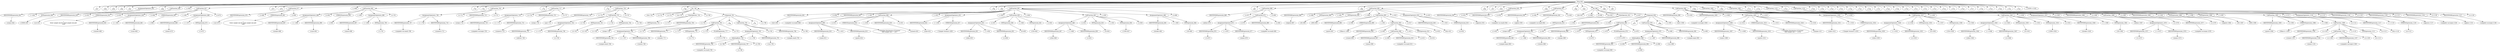 digraph {

"Prog_636"->"<
>637";
"Prog_636"->"<
>638";
"Prog_636"->"<
>639";
"Prog_636"->"<
>640";
"Prog_636"->"<
>641";
"Prog_636"->"AssignmentOpetators_642";
"AssignmentOpetators_642"->"IDENTIFIERExpression_643";
"IDENTIFIERExpression_643"->"<nreps>644";
"AssignmentOpetators_642"->"<=>645";
"AssignmentOpetators_642"->"INTExpression_646";
"INTExpression_646"->"<10000>647";
"Prog_636"->"<
>648";
"Prog_636"->"CallFunction_649";
"CallFunction_649"->"IDENTIFIERExpression_650";
"IDENTIFIERExpression_650"->"<cat>651";
"CallFunction_649"->"<(>652";
"CallFunction_649"->"STRINGExpression_653";
"STRINGExpression_653"->"<\nEnter sample size for small sample size plot \n>654";
"CallFunction_649"->"<)>655";
"Prog_636"->"<;>656";
"Prog_636"->"CallFunction_657";
"CallFunction_657"->"AssignmentOpetators_658";
"AssignmentOpetators_658"->"IDENTIFIERExpression_659";
"IDENTIFIERExpression_659"->"<nsmall>660";
"AssignmentOpetators_658"->"<<->661";
"AssignmentOpetators_658"->"IDENTIFIERExpression_662";
"IDENTIFIERExpression_662"->"<scan>663";
"CallFunction_657"->"<(>664";
"CallFunction_657"->"STRINGExpression_665";
"STRINGExpression_665"->"<>666";
"CallFunction_657"->"<,>667";
"CallFunction_657"->"AssignmentOpetators_668";
"AssignmentOpetators_668"->"IDENTIFIERExpression_669";
"IDENTIFIERExpression_669"->"<nmax>670";
"AssignmentOpetators_668"->"<=>671";
"AssignmentOpetators_668"->"INTExpression_672";
"INTExpression_672"->"<1>673";
"CallFunction_657"->"<)>674";
"Prog_636"->"<
>675";
"Prog_636"->"<
>676";
"Prog_636"->"CallFunction_677";
"CallFunction_677"->"IDENTIFIERExpression_678";
"IDENTIFIERExpression_678"->"<cat>679";
"CallFunction_677"->"<(>680";
"CallFunction_677"->"STRINGExpression_681";
"STRINGExpression_681"->"<\nEnter sample size for large sample size plot \n>682";
"CallFunction_677"->"<)>683";
"Prog_636"->"<;>684";
"Prog_636"->"CallFunction_685";
"CallFunction_685"->"AssignmentOpetators_686";
"AssignmentOpetators_686"->"IDENTIFIERExpression_687";
"IDENTIFIERExpression_687"->"<nlarge>688";
"AssignmentOpetators_686"->"<<->689";
"AssignmentOpetators_686"->"IDENTIFIERExpression_690";
"IDENTIFIERExpression_690"->"<scan>691";
"CallFunction_685"->"<(>692";
"CallFunction_685"->"STRINGExpression_693";
"STRINGExpression_693"->"<>694";
"CallFunction_685"->"<,>695";
"CallFunction_685"->"AssignmentOpetators_696";
"AssignmentOpetators_696"->"IDENTIFIERExpression_697";
"IDENTIFIERExpression_697"->"<nmax>698";
"AssignmentOpetators_696"->"<=>699";
"AssignmentOpetators_696"->"INTExpression_700";
"INTExpression_700"->"<1>701";
"CallFunction_685"->"<)>702";
"Prog_636"->"<
>703";
"Prog_636"->"<
>704";
"Prog_636"->"CallFunction_705";
"CallFunction_705"->"AssignmentOpetators_706";
"AssignmentOpetators_706"->"IDENTIFIERExpression_707";
"IDENTIFIERExpression_707"->"<sampdist.var.small>708";
"AssignmentOpetators_706"->"<<->709";
"AssignmentOpetators_706"->"IDENTIFIERExpression_710";
"IDENTIFIERExpression_710"->"<numeric>711";
"CallFunction_705"->"<(>712";
"CallFunction_705"->"IDENTIFIERExpression_713";
"IDENTIFIERExpression_713"->"<nreps>714";
"CallFunction_705"->"<)>715";
"Prog_636"->"<
>716";
"Prog_636"->"CallFunction_717";
"CallFunction_717"->"AssignmentOpetators_718";
"AssignmentOpetators_718"->"IDENTIFIERExpression_719";
"IDENTIFIERExpression_719"->"<sampdist.var.large>720";
"AssignmentOpetators_718"->"<<->721";
"AssignmentOpetators_718"->"IDENTIFIERExpression_722";
"IDENTIFIERExpression_722"->"<numeric>723";
"CallFunction_717"->"<(>724";
"CallFunction_717"->"IDENTIFIERExpression_725";
"IDENTIFIERExpression_725"->"<nreps>726";
"CallFunction_717"->"<)>727";
"Prog_636"->"<
>728";
"Prog_636"->"CallFunction_729";
"CallFunction_729"->"IDENTIFIERExpression_730";
"IDENTIFIERExpression_730"->"<par>731";
"CallFunction_729"->"<(>732";
"CallFunction_729"->"CallFunction_733";
"CallFunction_733"->"AssignmentOpetators_734";
"AssignmentOpetators_734"->"IDENTIFIERExpression_735";
"IDENTIFIERExpression_735"->"<mfrow>736";
"AssignmentOpetators_734"->"<=>737";
"AssignmentOpetators_734"->"IDENTIFIERExpression_738";
"IDENTIFIERExpression_738"->"<c>739";
"CallFunction_733"->"<(>740";
"CallFunction_733"->"INTExpression_741";
"INTExpression_741"->"<3>742";
"CallFunction_733"->"<,>743";
"CallFunction_733"->"INTExpression_744";
"INTExpression_744"->"<2>745";
"CallFunction_733"->"<)>746";
"CallFunction_729"->"<)>747";
"Prog_636"->"<
>748";
"Prog_636"->"For_749";
"For_749"->"<for>750";
"For_749"->"<(>751";
"For_749"->"<i>752";
"For_749"->"<in>753";
"For_749"->"ColonOperator_754";
"ColonOperator_754"->"INTExpression_755";
"INTExpression_755"->"<1>756";
"ColonOperator_754"->"<:>757";
"ColonOperator_754"->"IDENTIFIERExpression_758";
"IDENTIFIERExpression_758"->"<nreps>759";
"For_749"->"<)>760";
"For_749"->"Compound_761";
"Compound_761"->"<{>762";
"Compound_761"->"CallFunction_763";
"CallFunction_763"->"AssignmentOpetators_764";
"AssignmentOpetators_764"->"IDENTIFIERExpression_765";
"IDENTIFIERExpression_765"->"<sample.small>766";
"AssignmentOpetators_764"->"<<->767";
"AssignmentOpetators_764"->"IDENTIFIERExpression_768";
"IDENTIFIERExpression_768"->"<rnorm>769";
"CallFunction_763"->"<(>770";
"CallFunction_763"->"IDENTIFIERExpression_771";
"IDENTIFIERExpression_771"->"<nsmall>772";
"CallFunction_763"->"<,>773";
"CallFunction_763"->"INTExpression_774";
"INTExpression_774"->"<5>775";
"CallFunction_763"->"<,>776";
"CallFunction_763"->"FLOATExpression_777";
"FLOATExpression_777"->"<7.0711>778";
"CallFunction_763"->"<)>779";
"Compound_761"->"<
>780";
"Compound_761"->"CallFunction_781";
"CallFunction_781"->"AssignmentOpetators_782";
"AssignmentOpetators_782"->"IndexingBasic_783";
"IndexingBasic_783"->"IDENTIFIERExpression_784";
"IDENTIFIERExpression_784"->"<sampdist.var.small>785";
"IndexingBasic_783"->"<[>786";
"IndexingBasic_783"->"IDENTIFIERExpression_787";
"IDENTIFIERExpression_787"->"<i>788";
"IndexingBasic_783"->"<]>789";
"AssignmentOpetators_782"->"<<->790";
"AssignmentOpetators_782"->"IDENTIFIERExpression_791";
"IDENTIFIERExpression_791"->"<var>792";
"CallFunction_781"->"<(>793";
"CallFunction_781"->"IDENTIFIERExpression_794";
"IDENTIFIERExpression_794"->"<sample.small>795";
"CallFunction_781"->"<)>796";
"Compound_761"->"<
>797";
"Compound_761"->"<}>798";
"Prog_636"->"<
>799";
"Prog_636"->"<
>800";
"Prog_636"->"CallFunction_801";
"CallFunction_801"->"IDENTIFIERExpression_802";
"IDENTIFIERExpression_802"->"<hist>803";
"CallFunction_801"->"<(>804";
"CallFunction_801"->"IDENTIFIERExpression_805";
"IDENTIFIERExpression_805"->"<sampdist.var.small>806";
"CallFunction_801"->"<,>807";
"CallFunction_801"->"CallFunction_808";
"CallFunction_808"->"AssignmentOpetators_809";
"AssignmentOpetators_809"->"IDENTIFIERExpression_810";
"IDENTIFIERExpression_810"->"<main>811";
"AssignmentOpetators_809"->"<=>812";
"AssignmentOpetators_809"->"IDENTIFIERExpression_813";
"IDENTIFIERExpression_813"->"<paste>814";
"CallFunction_808"->"<(>815";
"CallFunction_808"->"STRINGExpression_816";
"STRINGExpression_816"->"<'Sampling Distribution of Variance \n with sample size = '>817";
"CallFunction_808"->"<,>818";
"CallFunction_808"->"IDENTIFIERExpression_819";
"IDENTIFIERExpression_819"->"<nsmall>820";
"CallFunction_808"->"<)>821";
"CallFunction_801"->"<,>822";
"CallFunction_801"->"AssignmentOpetators_823";
"AssignmentOpetators_823"->"IDENTIFIERExpression_824";
"IDENTIFIERExpression_824"->"<xlab>825";
"AssignmentOpetators_823"->"<=>826";
"AssignmentOpetators_823"->"STRINGExpression_827";
"STRINGExpression_827"->"<'Sample Variance'>828";
"CallFunction_801"->"<,>829";
"CallFunction_801"->"CallFunction_830";
"CallFunction_830"->"AssignmentOpetators_831";
"AssignmentOpetators_831"->"IDENTIFIERExpression_832";
"IDENTIFIERExpression_832"->"<xlim>833";
"AssignmentOpetators_831"->"<=>834";
"AssignmentOpetators_831"->"IDENTIFIERExpression_835";
"IDENTIFIERExpression_835"->"<c>836";
"CallFunction_830"->"<(>837";
"CallFunction_830"->"INTExpression_838";
"INTExpression_838"->"<0>839";
"CallFunction_830"->"<,>840";
"CallFunction_830"->"INTExpression_841";
"INTExpression_841"->"<250>842";
"CallFunction_830"->"<)>843";
"CallFunction_801"->"<,>844";
"CallFunction_801"->"CallFunction_845";
"CallFunction_845"->"AssignmentOpetators_846";
"AssignmentOpetators_846"->"IDENTIFIERExpression_847";
"IDENTIFIERExpression_847"->"<ylim>848";
"AssignmentOpetators_846"->"<=>849";
"AssignmentOpetators_846"->"IDENTIFIERExpression_850";
"IDENTIFIERExpression_850"->"<c>851";
"CallFunction_845"->"<(>852";
"CallFunction_845"->"INTExpression_853";
"INTExpression_853"->"<0>854";
"CallFunction_845"->"<,>855";
"CallFunction_845"->"INTExpression_856";
"INTExpression_856"->"<1500>857";
"CallFunction_845"->"<)>858";
"CallFunction_801"->"<,>859";
"CallFunction_801"->"AssignmentOpetators_860";
"AssignmentOpetators_860"->"IDENTIFIERExpression_861";
"IDENTIFIERExpression_861"->"<breaks>862";
"AssignmentOpetators_860"->"<=>863";
"AssignmentOpetators_860"->"INTExpression_864";
"INTExpression_864"->"<50>865";
"CallFunction_801"->"<)>866";
"Prog_636"->"<
>867";
"Prog_636"->"CallFunction_868";
"CallFunction_868"->"IDENTIFIERExpression_869";
"IDENTIFIERExpression_869"->"<abline>870";
"CallFunction_868"->"<(>871";
"CallFunction_868"->"CallFunction_872";
"CallFunction_872"->"AssignmentOpetators_873";
"AssignmentOpetators_873"->"IDENTIFIERExpression_874";
"IDENTIFIERExpression_874"->"<v>875";
"AssignmentOpetators_873"->"<=>876";
"AssignmentOpetators_873"->"IDENTIFIERExpression_877";
"IDENTIFIERExpression_877"->"<mean>878";
"CallFunction_872"->"<(>879";
"CallFunction_872"->"IDENTIFIERExpression_880";
"IDENTIFIERExpression_880"->"<sampdist.var.small>881";
"CallFunction_872"->"<)>882";
"CallFunction_868"->"<)>883";
"Prog_636"->"<
>884";
"Prog_636"->"CallFunction_885";
"CallFunction_885"->"IDENTIFIERExpression_886";
"IDENTIFIERExpression_886"->"<legend>887";
"CallFunction_885"->"<(>888";
"CallFunction_885"->"INTExpression_889";
"INTExpression_889"->"<40>890";
"CallFunction_885"->"<,>891";
"CallFunction_885"->"INTExpression_892";
"INTExpression_892"->"<800>893";
"CallFunction_885"->"<,>894";
"CallFunction_885"->"CallFunction_895";
"CallFunction_895"->"IDENTIFIERExpression_896";
"IDENTIFIERExpression_896"->"<paste>897";
"CallFunction_895"->"<(>898";
"CallFunction_895"->"STRINGExpression_899";
"STRINGExpression_899"->"<Mean is >900";
"CallFunction_895"->"<,>901";
"CallFunction_895"->"CallFunction_902";
"CallFunction_902"->"IDENTIFIERExpression_903";
"IDENTIFIERExpression_903"->"<round>904";
"CallFunction_902"->"<(>905";
"CallFunction_902"->"CallFunction_906";
"CallFunction_906"->"IDENTIFIERExpression_907";
"IDENTIFIERExpression_907"->"<mean>908";
"CallFunction_906"->"<(>909";
"CallFunction_906"->"IDENTIFIERExpression_910";
"IDENTIFIERExpression_910"->"<sampdist.var.small>911";
"CallFunction_906"->"<)>912";
"CallFunction_902"->"<,>913";
"CallFunction_902"->"INTExpression_914";
"INTExpression_914"->"<4>915";
"CallFunction_902"->"<)>916";
"CallFunction_895"->"<)>917";
"CallFunction_885"->"<,>918";
"CallFunction_885"->"AssignmentOpetators_919";
"AssignmentOpetators_919"->"IDENTIFIERExpression_920";
"IDENTIFIERExpression_920"->"<bty>921";
"AssignmentOpetators_919"->"<=>922";
"AssignmentOpetators_919"->"STRINGExpression_923";
"STRINGExpression_923"->"<n>924";
"CallFunction_885"->"<)>925";
"Prog_636"->"<
>926";
"Prog_636"->"<
>927";
"Prog_636"->"<
>928";
"Prog_636"->"CallFunction_929";
"CallFunction_929"->"IDENTIFIERExpression_930";
"IDENTIFIERExpression_930"->"<qqnorm>931";
"CallFunction_929"->"<(>932";
"CallFunction_929"->"IDENTIFIERExpression_933";
"IDENTIFIERExpression_933"->"<sampdist.var.small>934";
"CallFunction_929"->"<)>935";
"Prog_636"->"<
>936";
"Prog_636"->"CallFunction_937";
"CallFunction_937"->"IDENTIFIERExpression_938";
"IDENTIFIERExpression_938"->"<qqline>939";
"CallFunction_937"->"<(>940";
"CallFunction_937"->"IDENTIFIERExpression_941";
"IDENTIFIERExpression_941"->"<sampdist.var.small>942";
"CallFunction_937"->"<)>943";
"Prog_636"->"<
>944";
"Prog_636"->"<
>945";
"Prog_636"->"For_946";
"For_946"->"<for>947";
"For_946"->"<(>948";
"For_946"->"<i>949";
"For_946"->"<in>950";
"For_946"->"ColonOperator_951";
"ColonOperator_951"->"INTExpression_952";
"INTExpression_952"->"<1>953";
"ColonOperator_951"->"<:>954";
"ColonOperator_951"->"IDENTIFIERExpression_955";
"IDENTIFIERExpression_955"->"<nreps>956";
"For_946"->"<)>957";
"For_946"->"Compound_958";
"Compound_958"->"<{>959";
"Compound_958"->"CallFunction_960";
"CallFunction_960"->"AssignmentOpetators_961";
"AssignmentOpetators_961"->"IDENTIFIERExpression_962";
"IDENTIFIERExpression_962"->"<sample.large>963";
"AssignmentOpetators_961"->"<<->964";
"AssignmentOpetators_961"->"IDENTIFIERExpression_965";
"IDENTIFIERExpression_965"->"<rnorm>966";
"CallFunction_960"->"<(>967";
"CallFunction_960"->"IDENTIFIERExpression_968";
"IDENTIFIERExpression_968"->"<nlarge>969";
"CallFunction_960"->"<,>970";
"CallFunction_960"->"INTExpression_971";
"INTExpression_971"->"<5>972";
"CallFunction_960"->"<,>973";
"CallFunction_960"->"FLOATExpression_974";
"FLOATExpression_974"->"<7.0711>975";
"CallFunction_960"->"<)>976";
"Compound_958"->"<
>977";
"Compound_958"->"CallFunction_978";
"CallFunction_978"->"AssignmentOpetators_979";
"AssignmentOpetators_979"->"IndexingBasic_980";
"IndexingBasic_980"->"IDENTIFIERExpression_981";
"IDENTIFIERExpression_981"->"<sampdist.var.large>982";
"IndexingBasic_980"->"<[>983";
"IndexingBasic_980"->"IDENTIFIERExpression_984";
"IDENTIFIERExpression_984"->"<i>985";
"IndexingBasic_980"->"<]>986";
"AssignmentOpetators_979"->"<<->987";
"AssignmentOpetators_979"->"IDENTIFIERExpression_988";
"IDENTIFIERExpression_988"->"<var>989";
"CallFunction_978"->"<(>990";
"CallFunction_978"->"IDENTIFIERExpression_991";
"IDENTIFIERExpression_991"->"<sample.large>992";
"CallFunction_978"->"<)>993";
"Compound_958"->"<
>994";
"Compound_958"->"<}>995";
"Prog_636"->"<
>996";
"Prog_636"->"<
>997";
"Prog_636"->"CallFunction_998";
"CallFunction_998"->"IDENTIFIERExpression_999";
"IDENTIFIERExpression_999"->"<hist>1000";
"CallFunction_998"->"<(>1001";
"CallFunction_998"->"IDENTIFIERExpression_1002";
"IDENTIFIERExpression_1002"->"<sampdist.var.large>1003";
"CallFunction_998"->"<,>1004";
"CallFunction_998"->"CallFunction_1005";
"CallFunction_1005"->"AssignmentOpetators_1006";
"AssignmentOpetators_1006"->"IDENTIFIERExpression_1007";
"IDENTIFIERExpression_1007"->"<main>1008";
"AssignmentOpetators_1006"->"<=>1009";
"AssignmentOpetators_1006"->"IDENTIFIERExpression_1010";
"IDENTIFIERExpression_1010"->"<paste>1011";
"CallFunction_1005"->"<(>1012";
"CallFunction_1005"->"STRINGExpression_1013";
"STRINGExpression_1013"->"<'Sampling Distribution of Variance \n with sample size = '>1014";
"CallFunction_1005"->"<,>1015";
"CallFunction_1005"->"IDENTIFIERExpression_1016";
"IDENTIFIERExpression_1016"->"<nlarge>1017";
"CallFunction_1005"->"<)>1018";
"CallFunction_998"->"<,>1019";
"CallFunction_998"->"AssignmentOpetators_1020";
"AssignmentOpetators_1020"->"IDENTIFIERExpression_1021";
"IDENTIFIERExpression_1021"->"<xlab>1022";
"AssignmentOpetators_1020"->"<=>1023";
"AssignmentOpetators_1020"->"STRINGExpression_1024";
"STRINGExpression_1024"->"<'Sample Variance'>1025";
"CallFunction_998"->"<,>1026";
"CallFunction_998"->"CallFunction_1027";
"CallFunction_1027"->"AssignmentOpetators_1028";
"AssignmentOpetators_1028"->"IDENTIFIERExpression_1029";
"IDENTIFIERExpression_1029"->"<xlim>1030";
"AssignmentOpetators_1028"->"<=>1031";
"AssignmentOpetators_1028"->"IDENTIFIERExpression_1032";
"IDENTIFIERExpression_1032"->"<c>1033";
"CallFunction_1027"->"<(>1034";
"CallFunction_1027"->"INTExpression_1035";
"INTExpression_1035"->"<0>1036";
"CallFunction_1027"->"<,>1037";
"CallFunction_1027"->"INTExpression_1038";
"INTExpression_1038"->"<250>1039";
"CallFunction_1027"->"<)>1040";
"CallFunction_998"->"<,>1041";
"CallFunction_998"->"CallFunction_1042";
"CallFunction_1042"->"AssignmentOpetators_1043";
"AssignmentOpetators_1043"->"IDENTIFIERExpression_1044";
"IDENTIFIERExpression_1044"->"<ylim>1045";
"AssignmentOpetators_1043"->"<=>1046";
"AssignmentOpetators_1043"->"IDENTIFIERExpression_1047";
"IDENTIFIERExpression_1047"->"<c>1048";
"CallFunction_1042"->"<(>1049";
"CallFunction_1042"->"INTExpression_1050";
"INTExpression_1050"->"<0>1051";
"CallFunction_1042"->"<,>1052";
"CallFunction_1042"->"INTExpression_1053";
"INTExpression_1053"->"<1000>1054";
"CallFunction_1042"->"<)>1055";
"CallFunction_998"->"<,>1056";
"CallFunction_998"->"AssignmentOpetators_1057";
"AssignmentOpetators_1057"->"IDENTIFIERExpression_1058";
"IDENTIFIERExpression_1058"->"<breaks>1059";
"AssignmentOpetators_1057"->"<=>1060";
"AssignmentOpetators_1057"->"INTExpression_1061";
"INTExpression_1061"->"<50>1062";
"CallFunction_998"->"<)>1063";
"Prog_636"->"<
>1064";
"Prog_636"->"CallFunction_1065";
"CallFunction_1065"->"IDENTIFIERExpression_1066";
"IDENTIFIERExpression_1066"->"<abline>1067";
"CallFunction_1065"->"<(>1068";
"CallFunction_1065"->"CallFunction_1069";
"CallFunction_1069"->"AssignmentOpetators_1070";
"AssignmentOpetators_1070"->"IDENTIFIERExpression_1071";
"IDENTIFIERExpression_1071"->"<v>1072";
"AssignmentOpetators_1070"->"<=>1073";
"AssignmentOpetators_1070"->"IDENTIFIERExpression_1074";
"IDENTIFIERExpression_1074"->"<mean>1075";
"CallFunction_1069"->"<(>1076";
"CallFunction_1069"->"IDENTIFIERExpression_1077";
"IDENTIFIERExpression_1077"->"<sampdist.var.large>1078";
"CallFunction_1069"->"<)>1079";
"CallFunction_1065"->"<)>1080";
"Prog_636"->"<
>1081";
"Prog_636"->"CallFunction_1082";
"CallFunction_1082"->"IDENTIFIERExpression_1083";
"IDENTIFIERExpression_1083"->"<legend>1084";
"CallFunction_1082"->"<(>1085";
"CallFunction_1082"->"INTExpression_1086";
"INTExpression_1086"->"<40>1087";
"CallFunction_1082"->"<,>1088";
"CallFunction_1082"->"INTExpression_1089";
"INTExpression_1089"->"<800>1090";
"CallFunction_1082"->"<,>1091";
"CallFunction_1082"->"CallFunction_1092";
"CallFunction_1092"->"IDENTIFIERExpression_1093";
"IDENTIFIERExpression_1093"->"<paste>1094";
"CallFunction_1092"->"<(>1095";
"CallFunction_1092"->"STRINGExpression_1096";
"STRINGExpression_1096"->"<Mean is >1097";
"CallFunction_1092"->"<,>1098";
"CallFunction_1092"->"CallFunction_1099";
"CallFunction_1099"->"IDENTIFIERExpression_1100";
"IDENTIFIERExpression_1100"->"<round>1101";
"CallFunction_1099"->"<(>1102";
"CallFunction_1099"->"CallFunction_1103";
"CallFunction_1103"->"IDENTIFIERExpression_1104";
"IDENTIFIERExpression_1104"->"<mean>1105";
"CallFunction_1103"->"<(>1106";
"CallFunction_1103"->"IDENTIFIERExpression_1107";
"IDENTIFIERExpression_1107"->"<sampdist.var.large>1108";
"CallFunction_1103"->"<)>1109";
"CallFunction_1099"->"<,>1110";
"CallFunction_1099"->"INTExpression_1111";
"INTExpression_1111"->"<4>1112";
"CallFunction_1099"->"<)>1113";
"CallFunction_1092"->"<)>1114";
"CallFunction_1082"->"<,>1115";
"CallFunction_1082"->"AssignmentOpetators_1116";
"AssignmentOpetators_1116"->"IDENTIFIERExpression_1117";
"IDENTIFIERExpression_1117"->"<bty>1118";
"AssignmentOpetators_1116"->"<=>1119";
"AssignmentOpetators_1116"->"STRINGExpression_1120";
"STRINGExpression_1120"->"<n>1121";
"CallFunction_1082"->"<)>1122";
"Prog_636"->"<
>1123";
"Prog_636"->"<
>1124";
"Prog_636"->"CallFunction_1125";
"CallFunction_1125"->"IDENTIFIERExpression_1126";
"IDENTIFIERExpression_1126"->"<qqnorm>1127";
"CallFunction_1125"->"<(>1128";
"CallFunction_1125"->"IDENTIFIERExpression_1129";
"IDENTIFIERExpression_1129"->"<sampdist.var.large>1130";
"CallFunction_1125"->"<)>1131";
"Prog_636"->"<
>1132";
"Prog_636"->"CallFunction_1133";
"CallFunction_1133"->"IDENTIFIERExpression_1134";
"IDENTIFIERExpression_1134"->"<qqline>1135";
"CallFunction_1133"->"<(>1136";
"CallFunction_1133"->"IDENTIFIERExpression_1137";
"IDENTIFIERExpression_1137"->"<sampdist.var.large>1138";
"CallFunction_1133"->"<)>1139";
"Prog_636"->"<
>1140";
"Prog_636"->"<
>1141";
"Prog_636"->"<
>1142";
"Prog_636"->"<
>1143";
"Prog_636"->"<
>1144";
"Prog_636"->"<
>1145";
"Prog_636"->"<
>1146";
"Prog_636"->"<
>1147";
"Prog_636"->"<
>1148";
"Prog_636"->"<
>1149";
"Prog_636"->"<
>1150";
"Prog_636"->"<
>1151";
"Prog_636"->"<
>1152";
"Prog_636"->"<
>1153";
"Prog_636"->"<
>1154";
"Prog_636"->"<
>1155";
"Prog_636"->"<
>1156";
"Prog_636"->"<
>1157";
"Prog_636"->"<
>1158";
"Prog_636"->"<
>1159";
"Prog_636"->"<
>1160";
"Prog_636"->"<
>1161";
"Prog_636"->"<
>1162";
"Prog_636"->"<<EOF>>1163";
}
